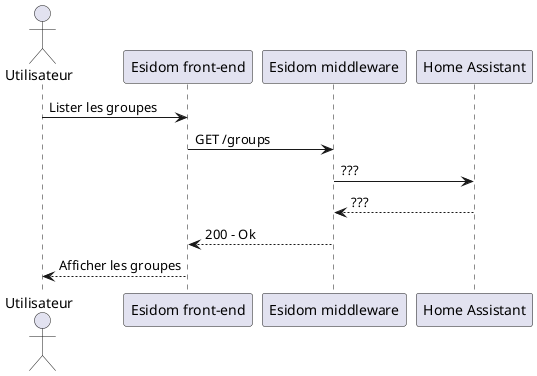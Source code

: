 @startuml lister groupes

actor "Utilisateur" as u
participant "Esidom front-end" as fe
participant "Esidom middleware" as m
participant "Home Assistant" as ha

u -> fe: Lister les groupes
fe -> m: GET /groups
m -> ha: ???
ha --> m: ???
m --> fe: 200 - Ok
fe --> u: Afficher les groupes

@enduml